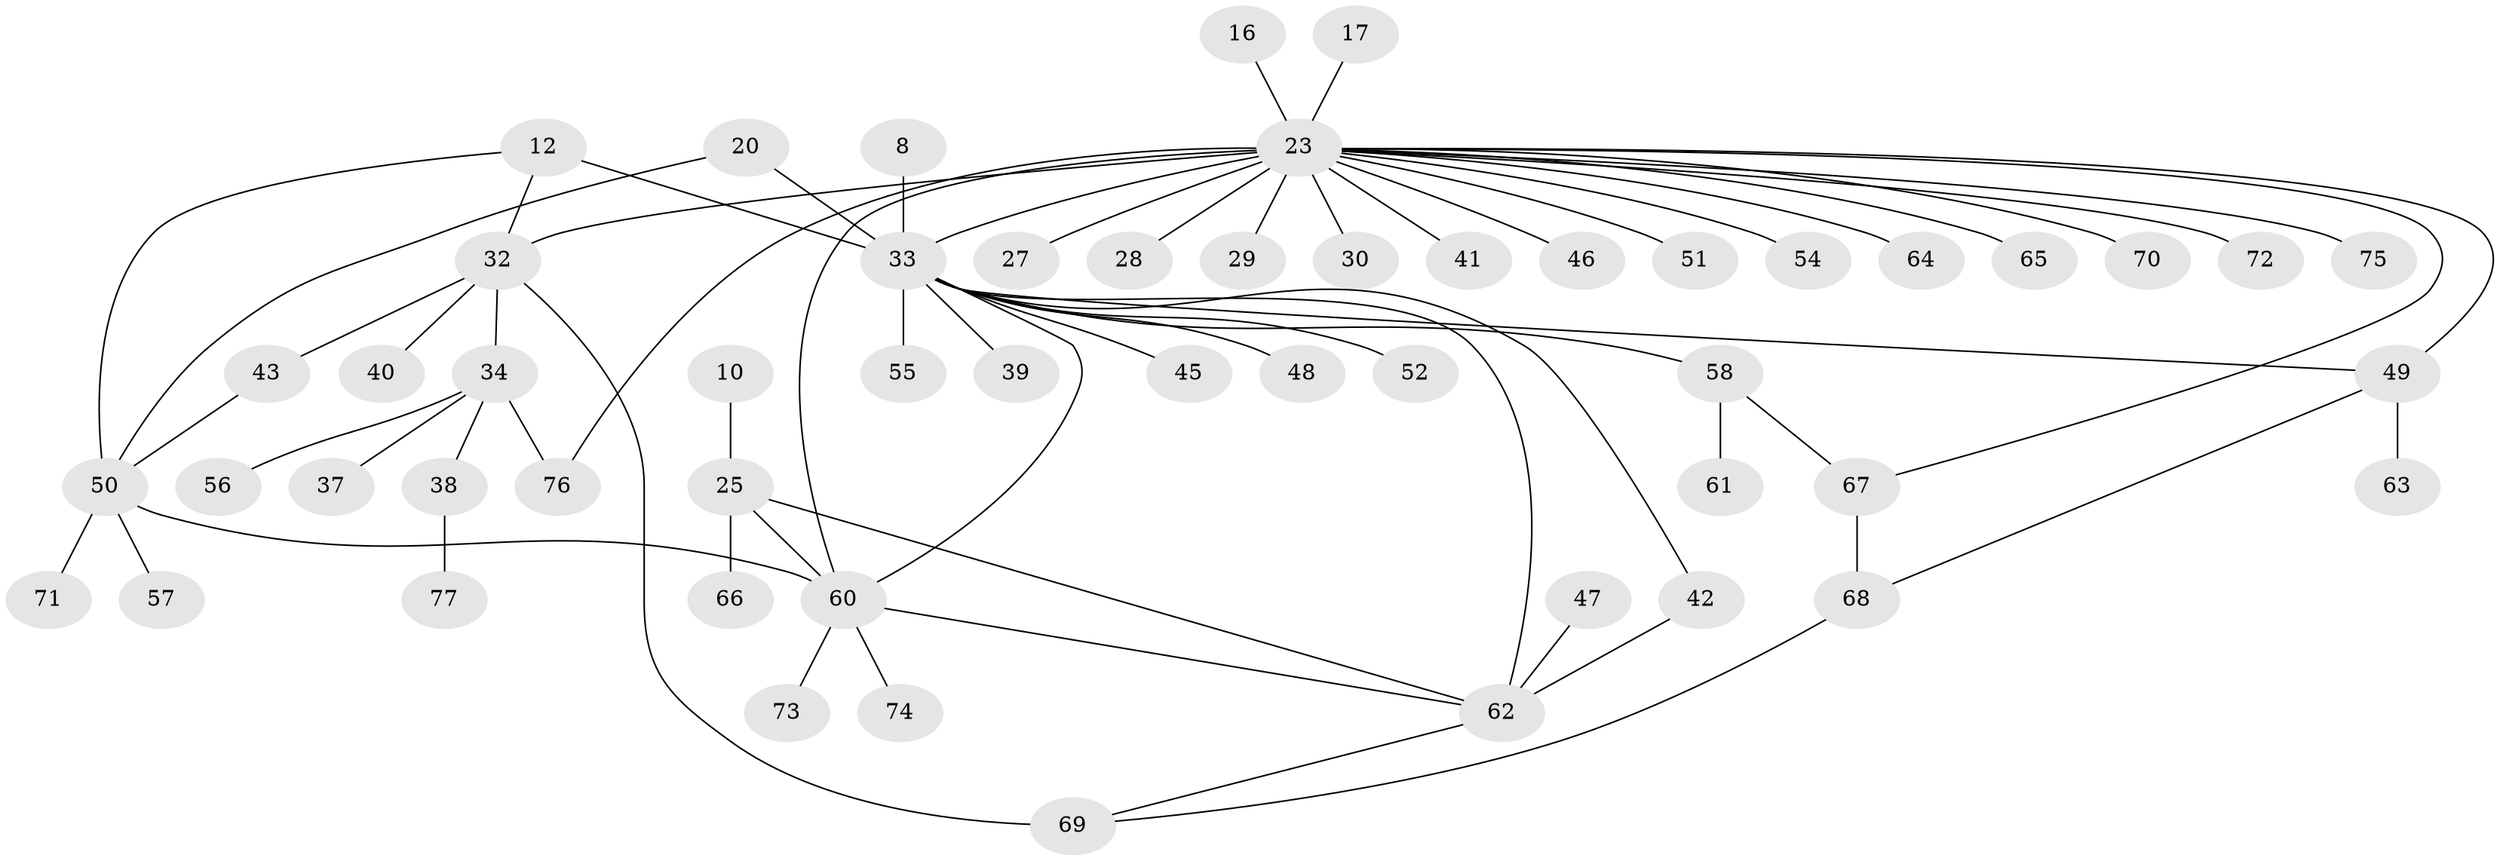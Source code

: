 // original degree distribution, {7: 0.03896103896103896, 5: 0.03896103896103896, 12: 0.012987012987012988, 2: 0.16883116883116883, 18: 0.012987012987012988, 10: 0.012987012987012988, 6: 0.03896103896103896, 1: 0.4675324675324675, 3: 0.14285714285714285, 4: 0.05194805194805195, 9: 0.012987012987012988}
// Generated by graph-tools (version 1.1) at 2025/51/03/04/25 21:51:47]
// undirected, 53 vertices, 66 edges
graph export_dot {
graph [start="1"]
  node [color=gray90,style=filled];
  8;
  10;
  12 [super="+9"];
  16;
  17 [super="+11"];
  20;
  23 [super="+3"];
  25 [super="+7"];
  27;
  28;
  29;
  30;
  32 [super="+18"];
  33 [super="+5"];
  34 [super="+22"];
  37;
  38;
  39;
  40;
  41;
  42 [super="+26"];
  43;
  45;
  46;
  47;
  48;
  49 [super="+36"];
  50 [super="+31"];
  51;
  52;
  54;
  55;
  56;
  57;
  58;
  60 [super="+4+13"];
  61;
  62 [super="+21+53+24"];
  63;
  64;
  65;
  66;
  67;
  68;
  69 [super="+44"];
  70;
  71;
  72;
  73;
  74;
  75;
  76 [super="+59"];
  77;
  8 -- 33;
  10 -- 25;
  12 -- 33 [weight=3];
  12 -- 50 [weight=2];
  12 -- 32;
  16 -- 23;
  17 -- 23;
  20 -- 33;
  20 -- 50;
  23 -- 28;
  23 -- 41;
  23 -- 46;
  23 -- 49;
  23 -- 65;
  23 -- 70;
  23 -- 72;
  23 -- 64;
  23 -- 67;
  23 -- 75;
  23 -- 27;
  23 -- 29;
  23 -- 30;
  23 -- 33 [weight=3];
  23 -- 51;
  23 -- 54;
  23 -- 32;
  23 -- 76;
  23 -- 60 [weight=4];
  25 -- 66;
  25 -- 62 [weight=2];
  25 -- 60 [weight=2];
  32 -- 69 [weight=2];
  32 -- 40;
  32 -- 43;
  32 -- 34;
  33 -- 48;
  33 -- 55;
  33 -- 49 [weight=3];
  33 -- 39;
  33 -- 42;
  33 -- 45;
  33 -- 52;
  33 -- 58;
  33 -- 62 [weight=3];
  33 -- 60;
  34 -- 56;
  34 -- 37;
  34 -- 38;
  34 -- 76;
  38 -- 77;
  42 -- 62;
  43 -- 50;
  47 -- 62;
  49 -- 68;
  49 -- 63;
  50 -- 57;
  50 -- 71;
  50 -- 60;
  58 -- 61;
  58 -- 67;
  60 -- 73;
  60 -- 74;
  60 -- 62;
  62 -- 69;
  67 -- 68;
  68 -- 69;
}
